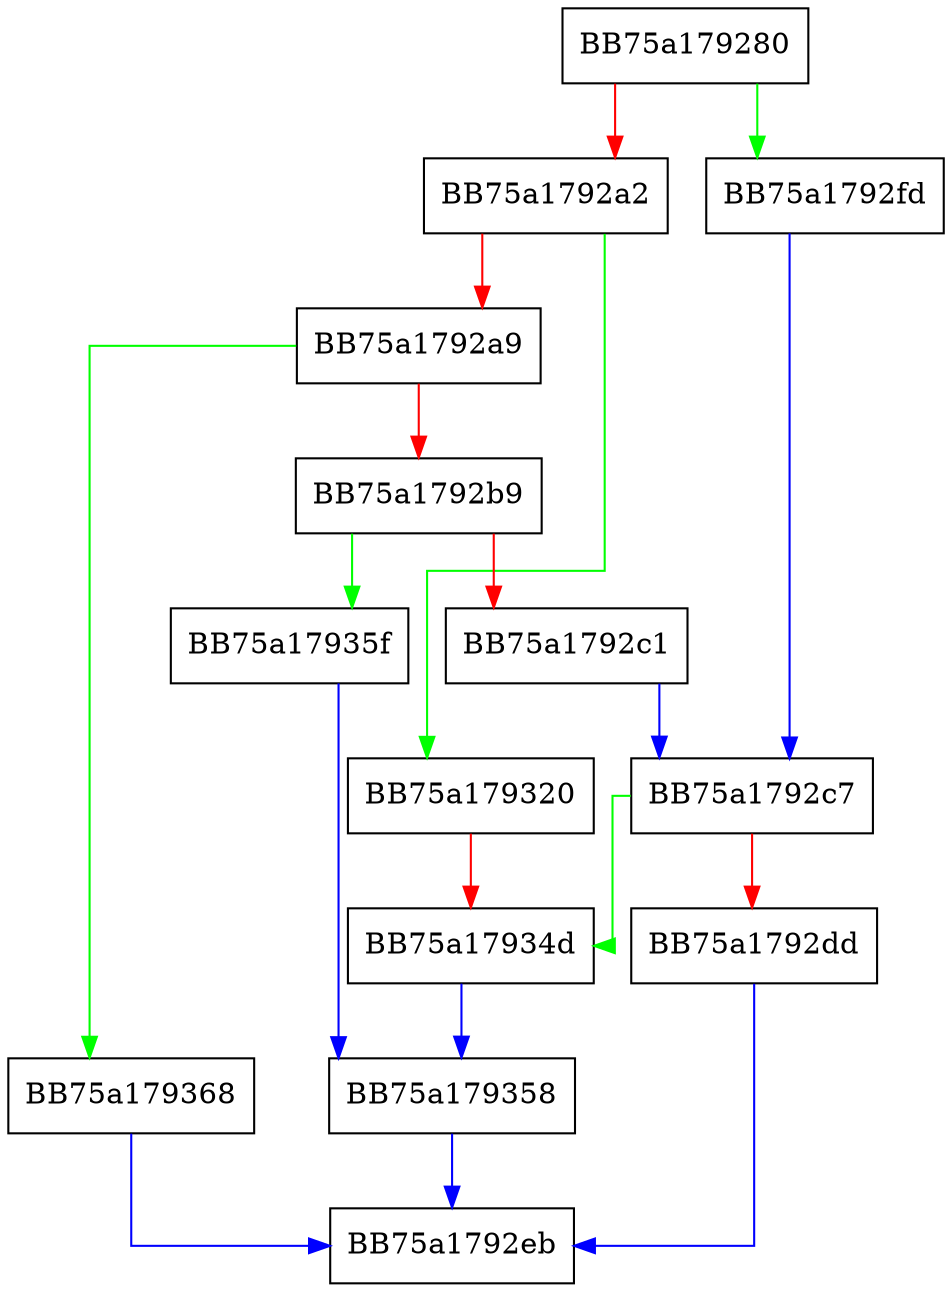 digraph eval {
  node [shape="box"];
  graph [splines=ortho];
  BB75a179280 -> BB75a1792fd [color="green"];
  BB75a179280 -> BB75a1792a2 [color="red"];
  BB75a1792a2 -> BB75a179320 [color="green"];
  BB75a1792a2 -> BB75a1792a9 [color="red"];
  BB75a1792a9 -> BB75a179368 [color="green"];
  BB75a1792a9 -> BB75a1792b9 [color="red"];
  BB75a1792b9 -> BB75a17935f [color="green"];
  BB75a1792b9 -> BB75a1792c1 [color="red"];
  BB75a1792c1 -> BB75a1792c7 [color="blue"];
  BB75a1792c7 -> BB75a17934d [color="green"];
  BB75a1792c7 -> BB75a1792dd [color="red"];
  BB75a1792dd -> BB75a1792eb [color="blue"];
  BB75a1792fd -> BB75a1792c7 [color="blue"];
  BB75a179320 -> BB75a17934d [color="red"];
  BB75a17934d -> BB75a179358 [color="blue"];
  BB75a179358 -> BB75a1792eb [color="blue"];
  BB75a17935f -> BB75a179358 [color="blue"];
  BB75a179368 -> BB75a1792eb [color="blue"];
}